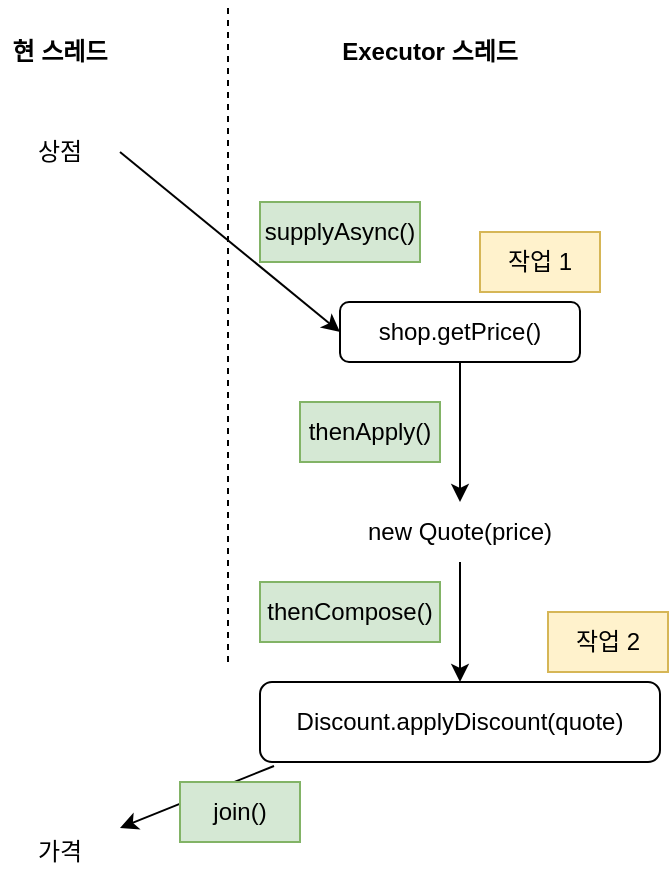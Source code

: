 <mxfile version="21.7.5" type="device">
  <diagram name="페이지-1" id="6ICq36sEOJvkksZDkapt">
    <mxGraphModel dx="994" dy="894" grid="1" gridSize="10" guides="1" tooltips="1" connect="1" arrows="1" fold="1" page="1" pageScale="1" pageWidth="827" pageHeight="1169" math="0" shadow="0">
      <root>
        <mxCell id="0" />
        <mxCell id="1" parent="0" />
        <mxCell id="li4GzDX81h9KanwIN65n-1" value="현 스레드" style="text;html=1;strokeColor=none;fillColor=none;align=center;verticalAlign=middle;whiteSpace=wrap;rounded=0;fontStyle=1" vertex="1" parent="1">
          <mxGeometry x="140" y="110" width="60" height="30" as="geometry" />
        </mxCell>
        <mxCell id="li4GzDX81h9KanwIN65n-2" value="Executor 스레드" style="text;html=1;strokeColor=none;fillColor=none;align=center;verticalAlign=middle;whiteSpace=wrap;rounded=0;fontStyle=1" vertex="1" parent="1">
          <mxGeometry x="310" y="110" width="90" height="30" as="geometry" />
        </mxCell>
        <mxCell id="li4GzDX81h9KanwIN65n-3" value="" style="endArrow=none;dashed=1;html=1;rounded=0;" edge="1" parent="1">
          <mxGeometry width="50" height="50" relative="1" as="geometry">
            <mxPoint x="254" y="430" as="sourcePoint" />
            <mxPoint x="254" y="100" as="targetPoint" />
          </mxGeometry>
        </mxCell>
        <mxCell id="li4GzDX81h9KanwIN65n-4" value="상점" style="text;html=1;strokeColor=none;fillColor=none;align=center;verticalAlign=middle;whiteSpace=wrap;rounded=0;" vertex="1" parent="1">
          <mxGeometry x="140" y="160" width="60" height="30" as="geometry" />
        </mxCell>
        <mxCell id="li4GzDX81h9KanwIN65n-11" style="edgeStyle=orthogonalEdgeStyle;rounded=0;orthogonalLoop=1;jettySize=auto;html=1;" edge="1" parent="1" source="li4GzDX81h9KanwIN65n-5" target="li4GzDX81h9KanwIN65n-10">
          <mxGeometry relative="1" as="geometry" />
        </mxCell>
        <mxCell id="li4GzDX81h9KanwIN65n-5" value="shop.getPrice()" style="rounded=1;whiteSpace=wrap;html=1;" vertex="1" parent="1">
          <mxGeometry x="310" y="250" width="120" height="30" as="geometry" />
        </mxCell>
        <mxCell id="li4GzDX81h9KanwIN65n-6" value="Discount.applyDiscount(quote)" style="rounded=1;whiteSpace=wrap;html=1;" vertex="1" parent="1">
          <mxGeometry x="270" y="440" width="200" height="40" as="geometry" />
        </mxCell>
        <mxCell id="li4GzDX81h9KanwIN65n-7" value="작업 1" style="text;html=1;strokeColor=#d6b656;fillColor=#fff2cc;align=center;verticalAlign=middle;whiteSpace=wrap;rounded=0;" vertex="1" parent="1">
          <mxGeometry x="380" y="215" width="60" height="30" as="geometry" />
        </mxCell>
        <mxCell id="li4GzDX81h9KanwIN65n-8" value="" style="endArrow=classic;html=1;rounded=0;exitX=1;exitY=0.5;exitDx=0;exitDy=0;entryX=0;entryY=0.5;entryDx=0;entryDy=0;" edge="1" parent="1" source="li4GzDX81h9KanwIN65n-4" target="li4GzDX81h9KanwIN65n-5">
          <mxGeometry width="50" height="50" relative="1" as="geometry">
            <mxPoint x="390" y="480" as="sourcePoint" />
            <mxPoint x="440" y="430" as="targetPoint" />
          </mxGeometry>
        </mxCell>
        <mxCell id="li4GzDX81h9KanwIN65n-9" value="supplyAsync()" style="text;html=1;strokeColor=#82b366;fillColor=#d5e8d4;align=center;verticalAlign=middle;whiteSpace=wrap;rounded=0;" vertex="1" parent="1">
          <mxGeometry x="270" y="200" width="80" height="30" as="geometry" />
        </mxCell>
        <mxCell id="li4GzDX81h9KanwIN65n-13" style="edgeStyle=orthogonalEdgeStyle;rounded=0;orthogonalLoop=1;jettySize=auto;html=1;entryX=0.5;entryY=0;entryDx=0;entryDy=0;" edge="1" parent="1" source="li4GzDX81h9KanwIN65n-10" target="li4GzDX81h9KanwIN65n-6">
          <mxGeometry relative="1" as="geometry" />
        </mxCell>
        <mxCell id="li4GzDX81h9KanwIN65n-10" value="new Quote(price)" style="text;html=1;strokeColor=none;fillColor=none;align=center;verticalAlign=middle;whiteSpace=wrap;rounded=0;" vertex="1" parent="1">
          <mxGeometry x="315" y="350" width="110" height="30" as="geometry" />
        </mxCell>
        <mxCell id="li4GzDX81h9KanwIN65n-12" value="thenApply()" style="text;html=1;strokeColor=#82b366;fillColor=#d5e8d4;align=center;verticalAlign=middle;whiteSpace=wrap;rounded=0;" vertex="1" parent="1">
          <mxGeometry x="290" y="300" width="70" height="30" as="geometry" />
        </mxCell>
        <mxCell id="li4GzDX81h9KanwIN65n-14" value="thenCompose()" style="text;html=1;strokeColor=#82b366;fillColor=#d5e8d4;align=center;verticalAlign=middle;whiteSpace=wrap;rounded=0;" vertex="1" parent="1">
          <mxGeometry x="270" y="390" width="90" height="30" as="geometry" />
        </mxCell>
        <mxCell id="li4GzDX81h9KanwIN65n-15" value="작업 2" style="text;html=1;strokeColor=#d6b656;fillColor=#fff2cc;align=center;verticalAlign=middle;whiteSpace=wrap;rounded=0;" vertex="1" parent="1">
          <mxGeometry x="414" y="405" width="60" height="30" as="geometry" />
        </mxCell>
        <mxCell id="li4GzDX81h9KanwIN65n-16" value="가격" style="text;html=1;strokeColor=none;fillColor=none;align=center;verticalAlign=middle;whiteSpace=wrap;rounded=0;" vertex="1" parent="1">
          <mxGeometry x="140" y="510" width="60" height="30" as="geometry" />
        </mxCell>
        <mxCell id="li4GzDX81h9KanwIN65n-17" value="" style="endArrow=classic;html=1;rounded=0;exitX=0.035;exitY=1.05;exitDx=0;exitDy=0;exitPerimeter=0;" edge="1" parent="1" source="li4GzDX81h9KanwIN65n-6" target="li4GzDX81h9KanwIN65n-16">
          <mxGeometry width="50" height="50" relative="1" as="geometry">
            <mxPoint x="390" y="480" as="sourcePoint" />
            <mxPoint x="440" y="430" as="targetPoint" />
          </mxGeometry>
        </mxCell>
        <mxCell id="li4GzDX81h9KanwIN65n-18" value="join()" style="text;html=1;strokeColor=#82b366;fillColor=#d5e8d4;align=center;verticalAlign=middle;whiteSpace=wrap;rounded=0;" vertex="1" parent="1">
          <mxGeometry x="230" y="490" width="60" height="30" as="geometry" />
        </mxCell>
      </root>
    </mxGraphModel>
  </diagram>
</mxfile>
